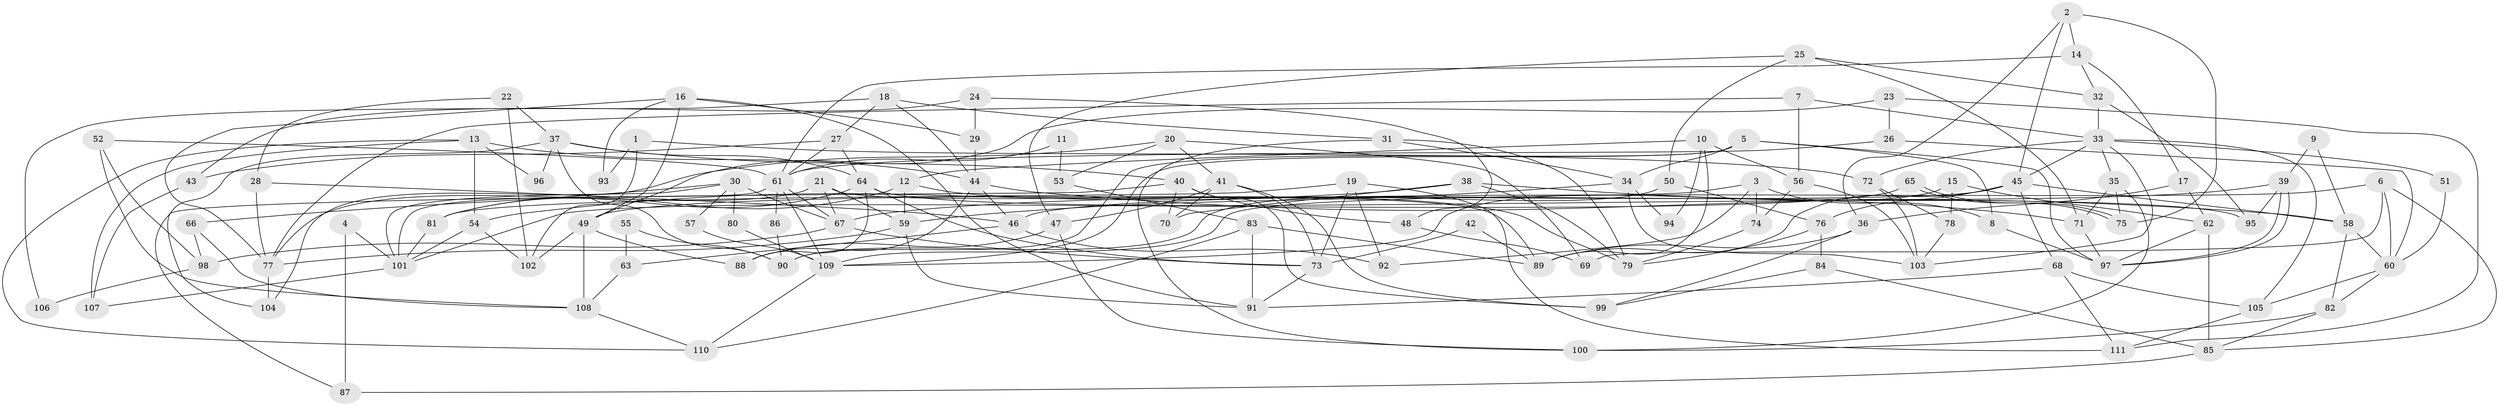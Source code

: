 // coarse degree distribution, {7: 0.23529411764705882, 16: 0.029411764705882353, 5: 0.17647058823529413, 11: 0.029411764705882353, 3: 0.029411764705882353, 8: 0.08823529411764706, 6: 0.23529411764705882, 10: 0.08823529411764706, 4: 0.08823529411764706}
// Generated by graph-tools (version 1.1) at 2025/37/03/04/25 23:37:14]
// undirected, 111 vertices, 222 edges
graph export_dot {
  node [color=gray90,style=filled];
  1;
  2;
  3;
  4;
  5;
  6;
  7;
  8;
  9;
  10;
  11;
  12;
  13;
  14;
  15;
  16;
  17;
  18;
  19;
  20;
  21;
  22;
  23;
  24;
  25;
  26;
  27;
  28;
  29;
  30;
  31;
  32;
  33;
  34;
  35;
  36;
  37;
  38;
  39;
  40;
  41;
  42;
  43;
  44;
  45;
  46;
  47;
  48;
  49;
  50;
  51;
  52;
  53;
  54;
  55;
  56;
  57;
  58;
  59;
  60;
  61;
  62;
  63;
  64;
  65;
  66;
  67;
  68;
  69;
  70;
  71;
  72;
  73;
  74;
  75;
  76;
  77;
  78;
  79;
  80;
  81;
  82;
  83;
  84;
  85;
  86;
  87;
  88;
  89;
  90;
  91;
  92;
  93;
  94;
  95;
  96;
  97;
  98;
  99;
  100;
  101;
  102;
  103;
  104;
  105;
  106;
  107;
  108;
  109;
  110;
  111;
  1 -- 72;
  1 -- 102;
  1 -- 93;
  2 -- 14;
  2 -- 45;
  2 -- 36;
  2 -- 75;
  3 -- 74;
  3 -- 8;
  3 -- 92;
  3 -- 109;
  4 -- 87;
  4 -- 101;
  5 -- 109;
  5 -- 97;
  5 -- 8;
  5 -- 34;
  5 -- 90;
  6 -- 60;
  6 -- 46;
  6 -- 69;
  6 -- 85;
  7 -- 77;
  7 -- 33;
  7 -- 56;
  8 -- 97;
  9 -- 39;
  9 -- 58;
  10 -- 12;
  10 -- 56;
  10 -- 89;
  10 -- 94;
  11 -- 53;
  11 -- 61;
  12 -- 81;
  12 -- 59;
  12 -- 79;
  13 -- 44;
  13 -- 54;
  13 -- 96;
  13 -- 107;
  13 -- 110;
  14 -- 17;
  14 -- 32;
  14 -- 61;
  15 -- 109;
  15 -- 78;
  15 -- 62;
  16 -- 91;
  16 -- 77;
  16 -- 29;
  16 -- 49;
  16 -- 93;
  17 -- 36;
  17 -- 62;
  18 -- 27;
  18 -- 31;
  18 -- 44;
  18 -- 106;
  19 -- 111;
  19 -- 81;
  19 -- 73;
  19 -- 92;
  20 -- 104;
  20 -- 41;
  20 -- 53;
  20 -- 69;
  21 -- 67;
  21 -- 89;
  21 -- 59;
  21 -- 77;
  22 -- 28;
  22 -- 37;
  22 -- 102;
  23 -- 26;
  23 -- 49;
  23 -- 111;
  24 -- 48;
  24 -- 29;
  24 -- 43;
  25 -- 71;
  25 -- 47;
  25 -- 32;
  25 -- 50;
  26 -- 60;
  26 -- 61;
  27 -- 61;
  27 -- 43;
  27 -- 64;
  28 -- 46;
  28 -- 77;
  29 -- 44;
  30 -- 101;
  30 -- 67;
  30 -- 57;
  30 -- 66;
  30 -- 80;
  31 -- 34;
  31 -- 79;
  31 -- 100;
  32 -- 95;
  32 -- 33;
  33 -- 35;
  33 -- 45;
  33 -- 51;
  33 -- 72;
  33 -- 103;
  33 -- 105;
  34 -- 59;
  34 -- 94;
  34 -- 103;
  35 -- 100;
  35 -- 75;
  35 -- 71;
  36 -- 89;
  36 -- 99;
  37 -- 40;
  37 -- 64;
  37 -- 90;
  37 -- 96;
  37 -- 104;
  38 -- 79;
  38 -- 71;
  38 -- 54;
  38 -- 70;
  39 -- 97;
  39 -- 97;
  39 -- 67;
  39 -- 95;
  40 -- 99;
  40 -- 70;
  40 -- 48;
  40 -- 87;
  41 -- 99;
  41 -- 47;
  41 -- 70;
  41 -- 73;
  42 -- 73;
  42 -- 89;
  43 -- 107;
  44 -- 88;
  44 -- 46;
  44 -- 58;
  45 -- 89;
  45 -- 49;
  45 -- 58;
  45 -- 68;
  45 -- 76;
  46 -- 92;
  46 -- 63;
  47 -- 100;
  47 -- 88;
  48 -- 69;
  49 -- 88;
  49 -- 102;
  49 -- 108;
  50 -- 90;
  50 -- 76;
  51 -- 60;
  52 -- 108;
  52 -- 61;
  52 -- 98;
  53 -- 83;
  54 -- 102;
  54 -- 101;
  55 -- 90;
  55 -- 63;
  56 -- 103;
  56 -- 74;
  57 -- 109;
  58 -- 60;
  58 -- 82;
  59 -- 91;
  59 -- 77;
  60 -- 105;
  60 -- 82;
  61 -- 109;
  61 -- 67;
  61 -- 86;
  61 -- 101;
  62 -- 85;
  62 -- 97;
  63 -- 108;
  64 -- 73;
  64 -- 81;
  64 -- 88;
  64 -- 95;
  65 -- 101;
  65 -- 75;
  65 -- 75;
  66 -- 98;
  66 -- 108;
  67 -- 73;
  67 -- 98;
  68 -- 105;
  68 -- 91;
  68 -- 111;
  71 -- 97;
  72 -- 103;
  72 -- 78;
  73 -- 91;
  74 -- 79;
  76 -- 79;
  76 -- 84;
  77 -- 104;
  78 -- 103;
  80 -- 109;
  81 -- 101;
  82 -- 85;
  82 -- 100;
  83 -- 91;
  83 -- 110;
  83 -- 89;
  84 -- 85;
  84 -- 99;
  85 -- 87;
  86 -- 90;
  98 -- 106;
  101 -- 107;
  105 -- 111;
  108 -- 110;
  109 -- 110;
}
